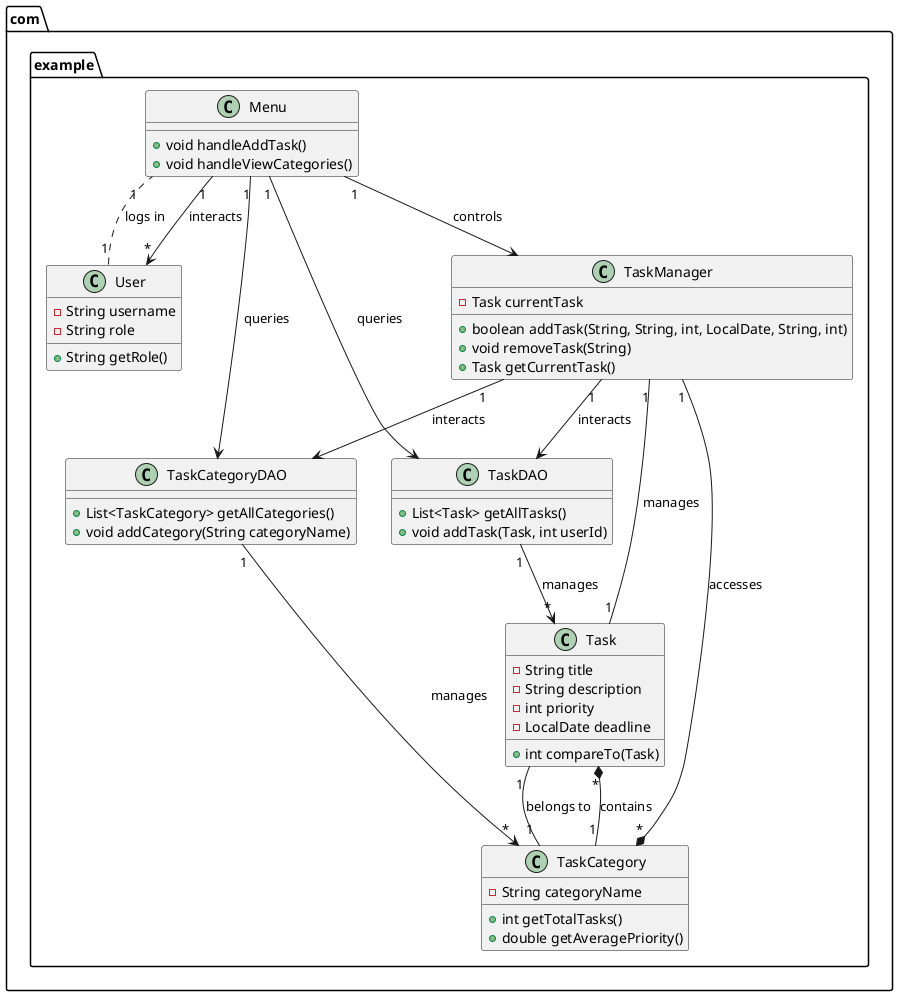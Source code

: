 @startuml
package com.example {

class Task {
    - String title
    - String description
    - int priority
    - LocalDate deadline
    + int compareTo(Task)
}

class TaskCategory {
    - String categoryName
    + int getTotalTasks()
    + double getAveragePriority()
}

class User {
    - String username
    - String role
    + String getRole()
}

class TaskDAO {
    + List<Task> getAllTasks()
    + void addTask(Task, int userId)
}

class TaskCategoryDAO {
    + List<TaskCategory> getAllCategories()
    + void addCategory(String categoryName)
}

class Menu {
    + void handleAddTask()
    + void handleViewCategories()
}

class TaskManager {
    - Task currentTask
    + boolean addTask(String, String, int, LocalDate, String, int)
    + void removeTask(String)
    + Task getCurrentTask()
}

TaskManager "1" --> TaskDAO : interacts
TaskManager "1" --> TaskCategoryDAO : interacts
TaskManager "1" -- "1" Task : manages
TaskManager "1" --* "*" TaskCategory : accesses

TaskCategory "1" --* "*" Task : contains
Task "1" -- "1" TaskCategory : belongs to
Menu "1" --> "*" User : interacts
Menu "1" --> TaskDAO : queries
Menu "1" --> TaskCategoryDAO : queries
Menu "1" --> TaskManager : controls
TaskDAO "1" --> "*" Task : manages
TaskCategoryDAO "1" --> "*" TaskCategory : manages

User "1" .. "1" Menu : logs in
}
@enduml
